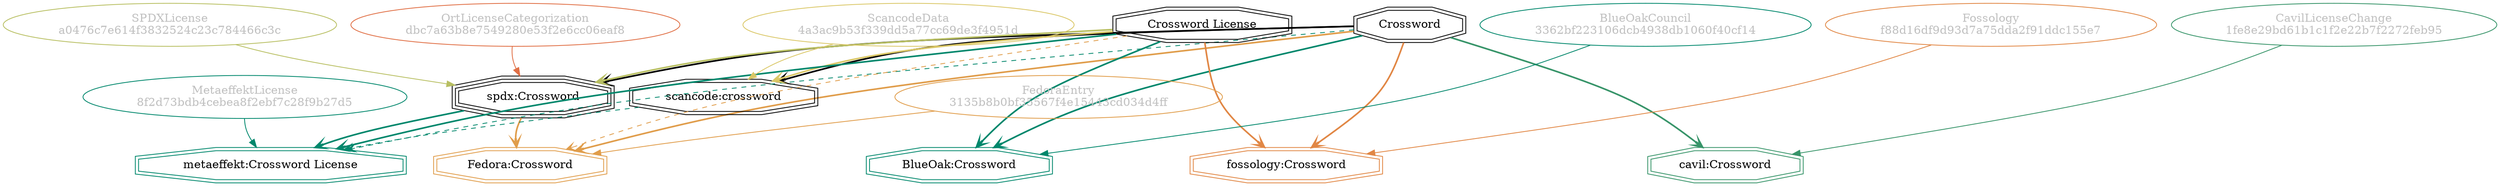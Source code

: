 strict digraph {
    node [shape=box];
    graph [splines=curved];
    1419 [label="SPDXLicense\na0476c7e614f3832524c23c784466c3c"
         ,fontcolor=gray
         ,color="#b8bf62"
         ,fillcolor="beige;1"
         ,shape=ellipse];
    1420 [label="spdx:Crossword"
         ,shape=tripleoctagon];
    1421 [label=Crossword
         ,shape=doubleoctagon];
    1422 [label="Crossword License"
         ,shape=doubleoctagon];
    6278 [label="FedoraEntry\n3135b8b0bf35567f4e15443cd034d4ff"
         ,fontcolor=gray
         ,color="#e09d4b"
         ,fillcolor="beige;1"
         ,shape=ellipse];
    6279 [label="Fedora:Crossword"
         ,color="#e09d4b"
         ,shape=doubleoctagon];
    9079 [label="BlueOakCouncil\n3362bf223106dcb4938db1060f40cf14"
         ,fontcolor=gray
         ,color="#00876c"
         ,fillcolor="beige;1"
         ,shape=ellipse];
    9080 [label="BlueOak:Crossword"
         ,color="#00876c"
         ,shape=doubleoctagon];
    14309 [label="ScancodeData\n4a3ac9b53f339dd5a77cc69de3f4951d"
          ,fontcolor=gray
          ,color="#dac767"
          ,fillcolor="beige;1"
          ,shape=ellipse];
    14310 [label="scancode:crossword"
          ,shape=doubleoctagon];
    27766 [label="Fossology\nf88d16df9d93d7a75dda2f91ddc155e7"
          ,fontcolor=gray
          ,color="#e18745"
          ,fillcolor="beige;1"
          ,shape=ellipse];
    27767 [label="fossology:Crossword"
          ,color="#e18745"
          ,shape=doubleoctagon];
    28650 [label="OrtLicenseCategorization\ndbc7a63b8e7549280e53f2e6cc06eaf8"
          ,fontcolor=gray
          ,color="#e06f45"
          ,fillcolor="beige;1"
          ,shape=ellipse];
    36718 [label="CavilLicenseChange\n1fe8e29bd61b1c1f2e22b7f2272feb95"
          ,fontcolor=gray
          ,color="#379469"
          ,fillcolor="beige;1"
          ,shape=ellipse];
    36719 [label="cavil:Crossword"
          ,color="#379469"
          ,shape=doubleoctagon];
    39999 [label="MetaeffektLicense\n8f2d73bdb4cebea8f2ebf7c28f9b27d5"
          ,fontcolor=gray
          ,color="#00876c"
          ,fillcolor="beige;1"
          ,shape=ellipse];
    40000 [label="metaeffekt:Crossword License"
          ,color="#00876c"
          ,shape=doubleoctagon];
    1419 -> 1420 [weight=0.5
                 ,color="#b8bf62"];
    1420 -> 6279 [style=bold
                 ,arrowhead=vee
                 ,weight=0.7
                 ,color="#e09d4b"];
    1420 -> 40000 [style=bold
                  ,arrowhead=vee
                  ,weight=0.7
                  ,color="#00876c"];
    1421 -> 1420 [style=bold
                 ,arrowhead=vee
                 ,weight=0.7];
    1421 -> 6279 [style=bold
                 ,arrowhead=vee
                 ,weight=0.7
                 ,color="#e09d4b"];
    1421 -> 6279 [style=bold
                 ,arrowhead=vee
                 ,weight=0.7
                 ,color="#e09d4b"];
    1421 -> 9080 [style=bold
                 ,arrowhead=vee
                 ,weight=0.7
                 ,color="#00876c"];
    1421 -> 14310 [style=bold
                  ,arrowhead=vee
                  ,weight=0.7];
    1421 -> 27767 [style=bold
                  ,arrowhead=vee
                  ,weight=0.7
                  ,color="#e18745"];
    1421 -> 36719 [style=bold
                  ,arrowhead=vee
                  ,weight=0.7
                  ,color="#379469"];
    1421 -> 36719 [style=bold
                  ,arrowhead=vee
                  ,weight=0.7
                  ,color="#379469"];
    1421 -> 40000 [style=dashed
                  ,arrowhead=vee
                  ,weight=0.5
                  ,color="#00876c"];
    1422 -> 1420 [style=bold
                 ,arrowhead=vee
                 ,weight=0.7
                 ,color="#b8bf62"];
    1422 -> 6279 [style=dashed
                 ,arrowhead=vee
                 ,weight=0.5
                 ,color="#e09d4b"];
    1422 -> 9080 [style=bold
                 ,arrowhead=vee
                 ,weight=0.7
                 ,color="#00876c"];
    1422 -> 14310 [style=bold
                  ,arrowhead=vee
                  ,weight=0.7
                  ,color="#dac767"];
    1422 -> 27767 [style=bold
                  ,arrowhead=vee
                  ,weight=0.7
                  ,color="#e18745"];
    1422 -> 40000 [style=bold
                  ,arrowhead=vee
                  ,weight=0.7
                  ,color="#00876c"];
    1422 -> 40000 [style=bold
                  ,arrowhead=vee
                  ,weight=0.7
                  ,color="#00876c"];
    6278 -> 6279 [weight=0.5
                 ,color="#e09d4b"];
    9079 -> 9080 [weight=0.5
                 ,color="#00876c"];
    14309 -> 14310 [weight=0.5
                   ,color="#dac767"];
    14310 -> 40000 [style=dashed
                   ,arrowhead=vee
                   ,weight=0.5
                   ,color="#00876c"];
    27766 -> 27767 [weight=0.5
                   ,color="#e18745"];
    28650 -> 1420 [weight=0.5
                  ,color="#e06f45"];
    36718 -> 36719 [weight=0.5
                   ,color="#379469"];
    39999 -> 40000 [weight=0.5
                   ,color="#00876c"];
}
